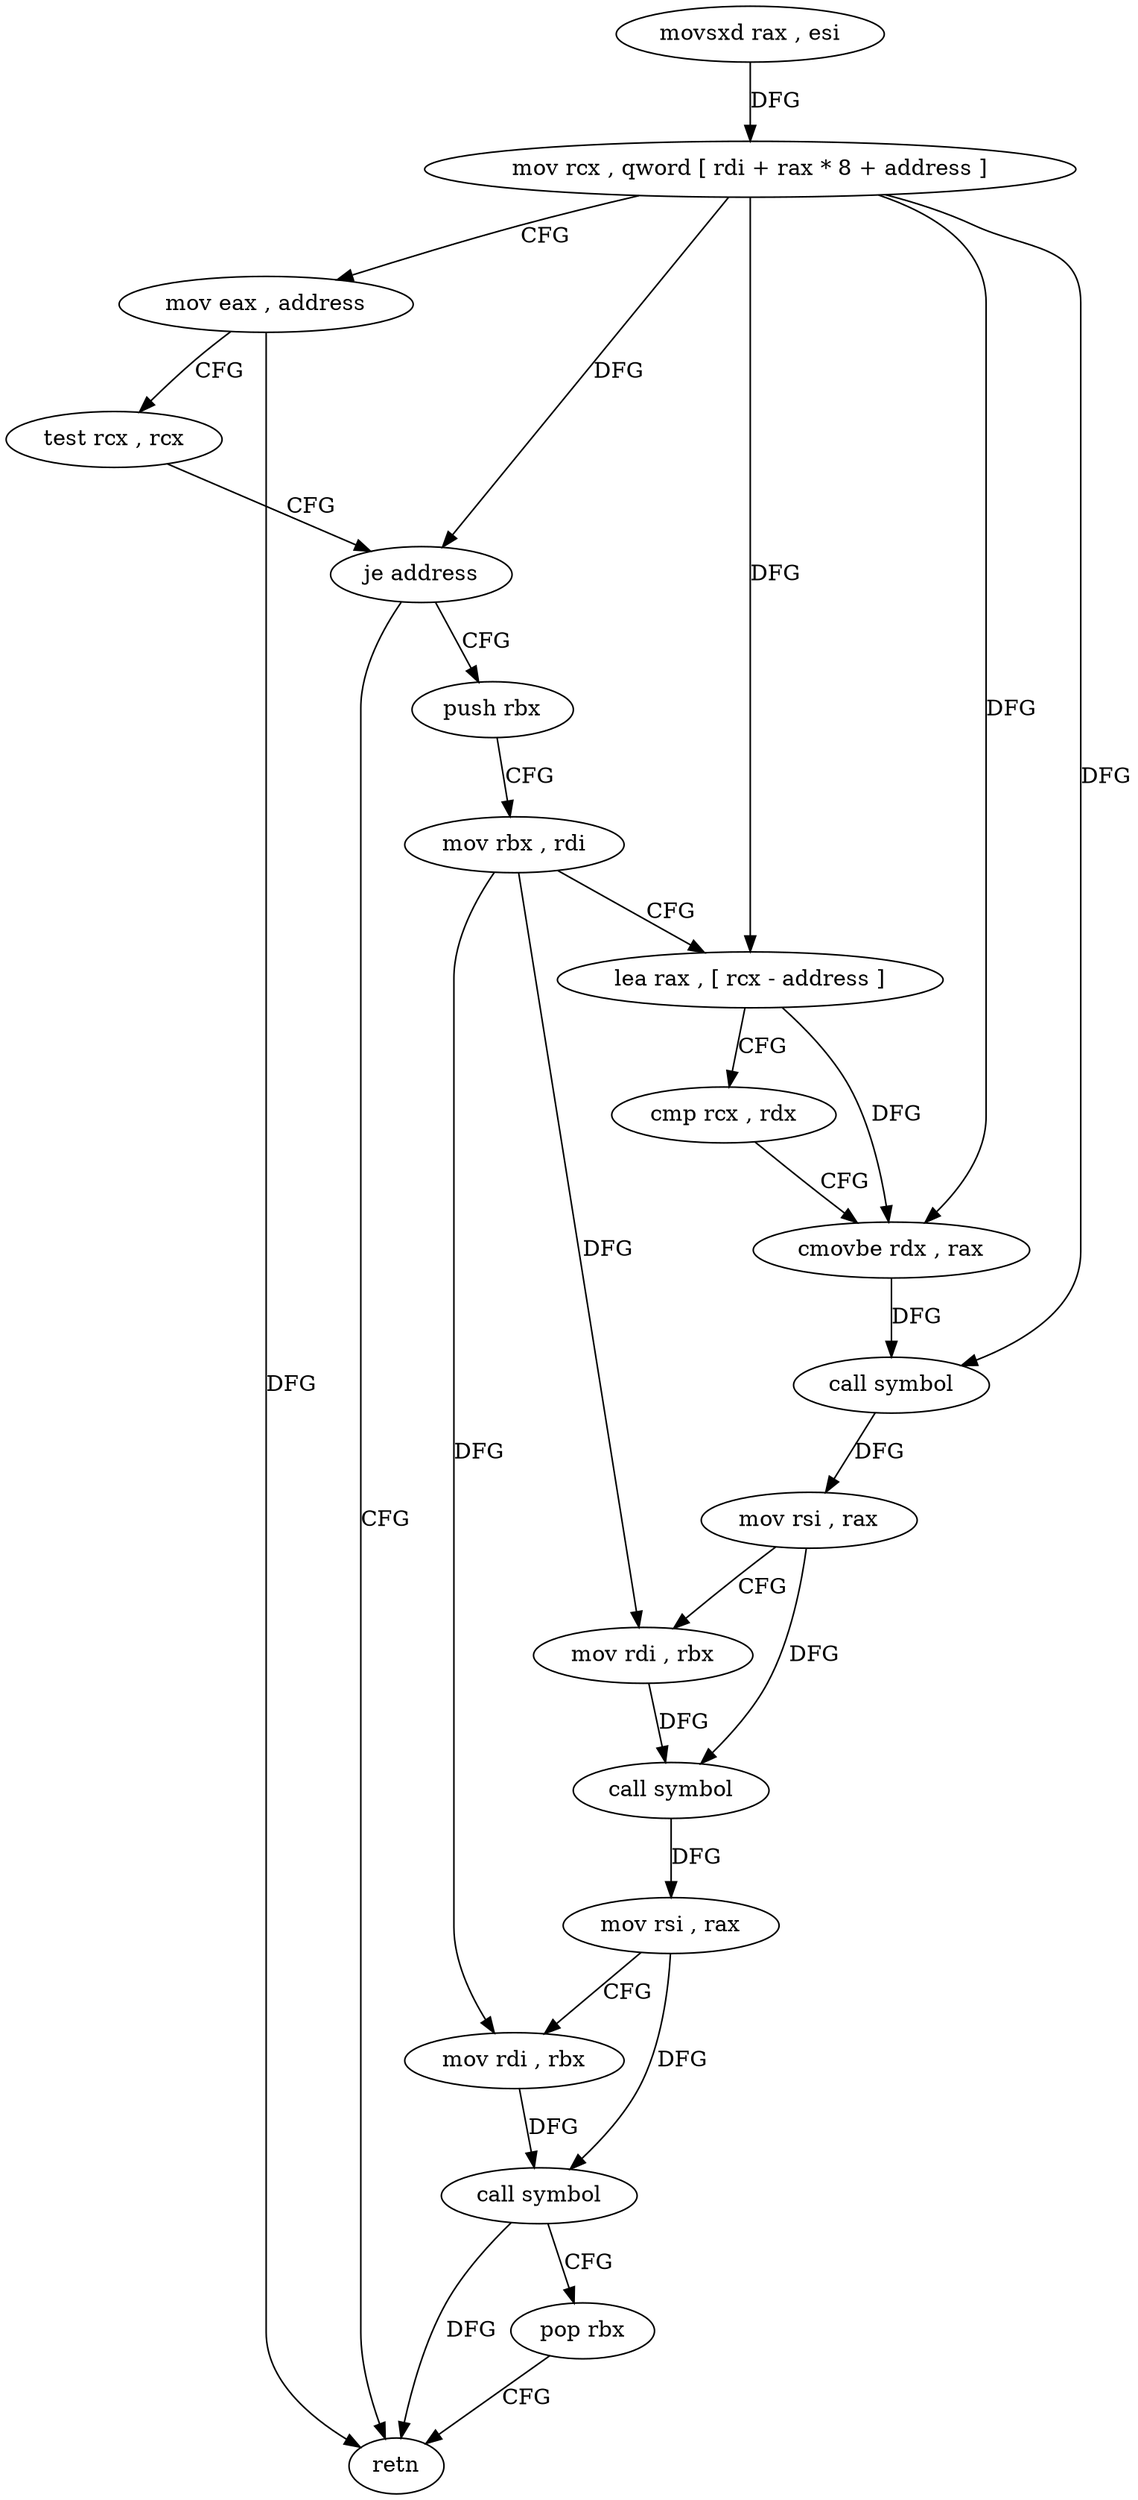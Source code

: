 digraph "func" {
"78950" [label = "movsxd rax , esi" ]
"78953" [label = "mov rcx , qword [ rdi + rax * 8 + address ]" ]
"78961" [label = "mov eax , address" ]
"78966" [label = "test rcx , rcx" ]
"78969" [label = "je address" ]
"79014" [label = "retn" ]
"78971" [label = "push rbx" ]
"78972" [label = "mov rbx , rdi" ]
"78975" [label = "lea rax , [ rcx - address ]" ]
"78979" [label = "cmp rcx , rdx" ]
"78982" [label = "cmovbe rdx , rax" ]
"78986" [label = "call symbol" ]
"78991" [label = "mov rsi , rax" ]
"78994" [label = "mov rdi , rbx" ]
"78997" [label = "call symbol" ]
"79002" [label = "mov rsi , rax" ]
"79005" [label = "mov rdi , rbx" ]
"79008" [label = "call symbol" ]
"79013" [label = "pop rbx" ]
"78950" -> "78953" [ label = "DFG" ]
"78953" -> "78961" [ label = "CFG" ]
"78953" -> "78969" [ label = "DFG" ]
"78953" -> "78975" [ label = "DFG" ]
"78953" -> "78982" [ label = "DFG" ]
"78953" -> "78986" [ label = "DFG" ]
"78961" -> "78966" [ label = "CFG" ]
"78961" -> "79014" [ label = "DFG" ]
"78966" -> "78969" [ label = "CFG" ]
"78969" -> "79014" [ label = "CFG" ]
"78969" -> "78971" [ label = "CFG" ]
"78971" -> "78972" [ label = "CFG" ]
"78972" -> "78975" [ label = "CFG" ]
"78972" -> "78994" [ label = "DFG" ]
"78972" -> "79005" [ label = "DFG" ]
"78975" -> "78979" [ label = "CFG" ]
"78975" -> "78982" [ label = "DFG" ]
"78979" -> "78982" [ label = "CFG" ]
"78982" -> "78986" [ label = "DFG" ]
"78986" -> "78991" [ label = "DFG" ]
"78991" -> "78994" [ label = "CFG" ]
"78991" -> "78997" [ label = "DFG" ]
"78994" -> "78997" [ label = "DFG" ]
"78997" -> "79002" [ label = "DFG" ]
"79002" -> "79005" [ label = "CFG" ]
"79002" -> "79008" [ label = "DFG" ]
"79005" -> "79008" [ label = "DFG" ]
"79008" -> "79013" [ label = "CFG" ]
"79008" -> "79014" [ label = "DFG" ]
"79013" -> "79014" [ label = "CFG" ]
}
